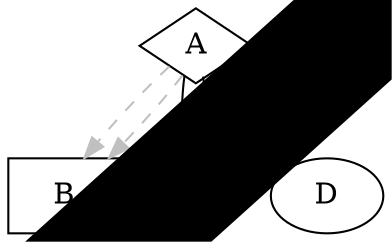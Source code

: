 digraph test126 {

  A [shape=diamond]
  B [shape=box]
  C [shape=circle]

  A -> B [style=dashed, color=grey]
  A -> C [shape=box]
  C [shape=circle]

  A -> B [style=dashed, color=grey]
  A -> C [color="black:invis:black"]
  A -> D [penwidth=255, arrowhead=none]

}
